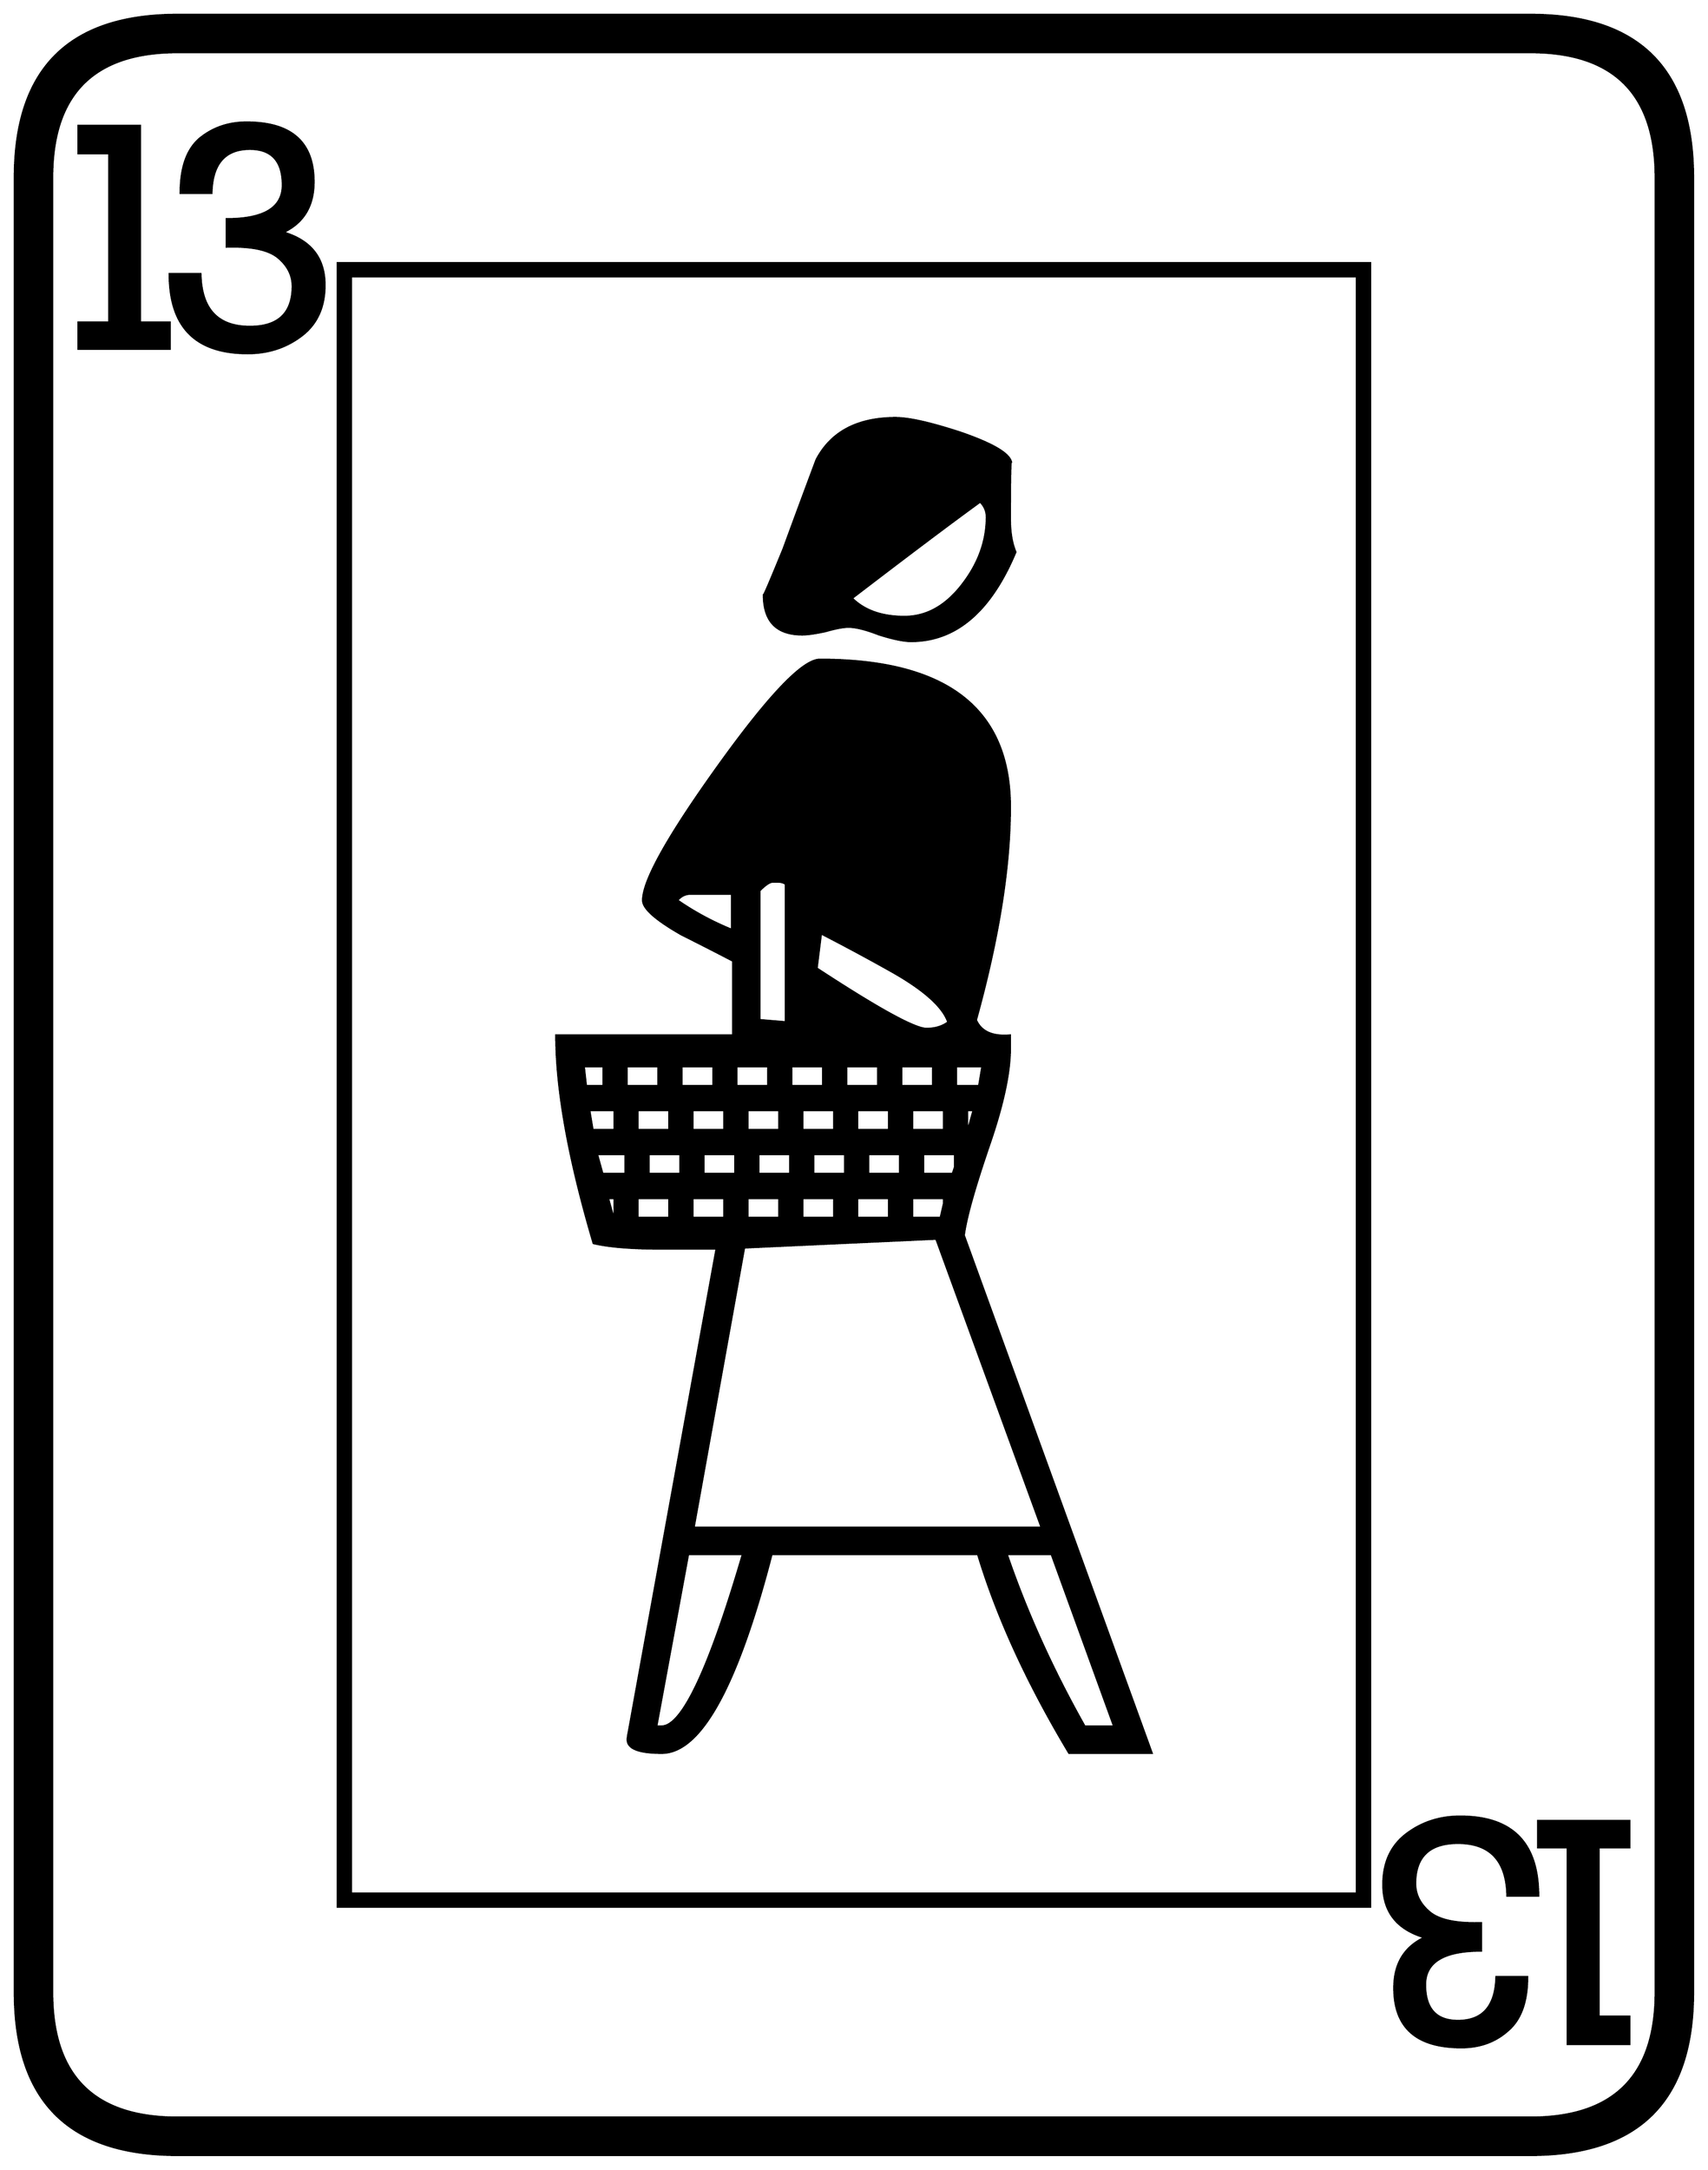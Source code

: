 


\begin{tikzpicture}[y=0.80pt, x=0.80pt, yscale=-1.0, xscale=1.0, inner sep=0pt, outer sep=0pt]
\begin{scope}[shift={(100.0,1706.0)},nonzero rule]
  \path[draw=.,fill=.,line width=1.600pt] (1578.0,244.0) .. controls
    (1578.0,342.667) and (1528.667,392.0) .. (1430.0,392.0) --
    (198.0,392.0) .. controls (99.333,392.0) and (50.0,342.667) ..
    (50.0,244.0) -- (50.0,-1408.0) .. controls (50.0,-1506.667)
    and (99.333,-1556.0) .. (198.0,-1556.0) -- (1430.0,-1556.0) ..
    controls (1528.667,-1556.0) and (1578.0,-1506.667) ..
    (1578.0,-1408.0) -- (1578.0,244.0) -- cycle(1544.0,244.0) --
    (1544.0,-1408.0) .. controls (1544.0,-1484.0) and
    (1506.0,-1522.0) .. (1430.0,-1522.0) -- (198.0,-1522.0) ..
    controls (122.0,-1522.0) and (84.0,-1484.0) ..
    (84.0,-1408.0) -- (84.0,244.0) .. controls (84.0,320.0) and
    (122.0,358.0) .. (198.0,358.0) -- (1430.0,358.0) .. controls
    (1506.0,358.0) and (1544.0,320.0) .. (1544.0,244.0) --
    cycle(332.0,-1310.0) .. controls (332.0,-1290.0) and
    (325.0,-1274.667) .. (311.0,-1264.0) .. controls
    (297.0,-1253.333) and (280.667,-1248.0) .. (262.0,-1248.0) ..
    controls (214.667,-1248.0) and (191.0,-1272.0) ..
    (191.0,-1320.0) -- (219.0,-1320.0) .. controls
    (219.667,-1288.0) and (234.667,-1272.0) .. (264.0,-1272.0) ..
    controls (290.0,-1272.0) and (303.0,-1284.333) ..
    (303.0,-1309.0) .. controls (303.0,-1319.0) and
    (298.667,-1327.667) .. (290.0,-1335.0) .. controls
    (281.333,-1342.333) and (265.667,-1345.667) .. (243.0,-1345.0) --
    (243.0,-1370.0) .. controls (277.0,-1370.0) and
    (294.0,-1380.333) .. (294.0,-1401.0) .. controls
    (294.0,-1423.0) and (284.0,-1434.0) .. (264.0,-1434.0) ..
    controls (241.333,-1434.0) and (229.667,-1420.667) ..
    (229.0,-1394.0) -- (201.0,-1394.0) .. controls
    (201.0,-1416.667) and (206.667,-1433.0) .. (218.0,-1443.0) ..
    controls (230.0,-1453.0) and (244.333,-1458.0) ..
    (261.0,-1458.0) .. controls (301.667,-1458.0) and
    (322.0,-1440.0) .. (322.0,-1404.0) .. controls
    (322.0,-1382.0) and (312.667,-1366.667) .. (294.0,-1358.0) ..
    controls (319.333,-1350.667) and (332.0,-1334.667) ..
    (332.0,-1310.0) -- cycle(191.0,-1252.0) -- (108.0,-1252.0)
    -- (108.0,-1276.0) -- (136.0,-1276.0) -- (136.0,-1430.0) --
    (108.0,-1430.0) -- (108.0,-1455.0) -- (164.0,-1455.0) --
    (164.0,-1276.0) -- (191.0,-1276.0) -- (191.0,-1252.0) --
    cycle(1284.0,166.0) -- (344.0,166.0) -- (344.0,-1330.0) --
    (1284.0,-1330.0) -- (1284.0,166.0) -- cycle(1520.0,291.0) --
    (1464.0,291.0) -- (1464.0,112.0) -- (1437.0,112.0) --
    (1437.0,88.0) -- (1520.0,88.0) -- (1520.0,112.0) --
    (1492.0,112.0) -- (1492.0,266.0) -- (1520.0,266.0) --
    (1520.0,291.0) -- cycle(1437.0,156.0) -- (1409.0,156.0) ..
    controls (1408.333,124.0) and (1393.333,108.0) .. (1364.0,108.0)
    .. controls (1338.0,108.0) and (1325.0,120.333) ..
    (1325.0,145.0) .. controls (1325.0,155.0) and (1329.333,163.667)
    .. (1338.0,171.0) .. controls (1346.667,178.333) and
    (1362.333,181.667) .. (1385.0,181.0) -- (1385.0,206.0) ..
    controls (1351.0,206.0) and (1334.0,216.333) .. (1334.0,237.0)
    .. controls (1334.0,259.0) and (1344.0,270.0) ..
    (1364.0,270.0) .. controls (1386.667,270.0) and (1398.333,256.667)
    .. (1399.0,230.0) -- (1427.0,230.0) .. controls
    (1427.0,252.667) and (1421.0,269.0) .. (1409.0,279.0) ..
    controls (1397.667,289.0) and (1383.667,294.0) .. (1367.0,294.0)
    .. controls (1326.333,294.0) and (1306.0,276.0) ..
    (1306.0,240.0) .. controls (1306.0,218.0) and (1315.333,202.667)
    .. (1334.0,194.0) .. controls (1308.667,186.667) and
    (1296.0,170.667) .. (1296.0,146.0) .. controls (1296.0,126.0)
    and (1303.0,110.667) .. (1317.0,100.0) .. controls
    (1331.0,89.333) and (1347.333,84.0) .. (1366.0,84.0) .. controls
    (1413.333,84.0) and (1437.0,108.0) .. (1437.0,156.0) --
    cycle(1272.0,154.0) -- (1272.0,-1318.0) -- (356.0,-1318.0)
    -- (356.0,154.0) -- (1272.0,154.0) -- cycle(961.0,-1067.0)
    .. controls (938.333,-1013.0) and (906.667,-986.0) ..
    (866.0,-986.0) .. controls (859.333,-986.0) and (849.667,-988.0)
    .. (837.0,-992.0) .. controls (825.0,-996.667) and
    (815.667,-999.0) .. (809.0,-999.0) .. controls (804.333,-999.0)
    and (797.333,-997.667) .. (788.0,-995.0) .. controls
    (778.667,-993.0) and (771.667,-992.0) .. (767.0,-992.0) ..
    controls (743.667,-992.0) and (732.0,-1004.0) ..
    (732.0,-1028.0) .. controls (732.0,-1026.667) and
    (738.0,-1040.667) .. (750.0,-1070.0) .. controls
    (760.0,-1097.333) and (770.0,-1124.333) .. (780.0,-1151.0) ..
    controls (793.333,-1176.333) and (817.333,-1189.0) ..
    (852.0,-1189.0) .. controls (864.0,-1189.0) and
    (883.333,-1184.667) .. (910.0,-1176.0) .. controls
    (939.333,-1166.0) and (955.0,-1157.0) .. (957.0,-1149.0) ..
    controls (956.333,-1151.0) and (956.0,-1133.667) ..
    (956.0,-1097.0) .. controls (956.0,-1085.0) and
    (957.667,-1075.0) .. (961.0,-1067.0) -- cycle(1085.0,26.0) --
    (1010.0,26.0) .. controls (972.0,-37.333) and (944.333,-97.667) ..
    (927.0,-155.0) -- (739.0,-155.0) .. controls (707.667,-34.333)
    and (674.333,26.0) .. (639.0,26.0) .. controls (618.333,26.0)
    and (608.0,22.0) .. (608.0,14.0) .. controls (608.0,12.667)
    and (608.333,10.333) .. (609.0,7.0) -- (689.0,-433.0) --
    (639.0,-433.0) .. controls (611.667,-433.0) and (591.0,-434.667)
    .. (577.0,-438.0) .. controls (554.333,-514.667) and
    (543.0,-577.667) .. (543.0,-627.0) -- (704.0,-627.0) --
    (704.0,-695.0) .. controls (688.667,-703.0) and (673.0,-711.0)
    .. (657.0,-719.0) .. controls (633.667,-732.333) and
    (622.0,-742.667) .. (622.0,-750.0) .. controls (622.0,-768.0)
    and (645.0,-809.0) .. (691.0,-873.0) .. controls
    (737.0,-937.0) and (767.667,-969.0) .. (783.0,-969.0) ..
    controls (898.333,-969.0) and (956.0,-924.333) .. (956.0,-835.0)
    .. controls (956.0,-780.333) and (945.667,-715.667) ..
    (925.0,-641.0) .. controls (929.667,-630.333) and (940.0,-625.667)
    .. (956.0,-627.0) -- (956.0,-615.0) .. controls
    (956.0,-593.667) and (950.0,-565.333) .. (938.0,-530.0) ..
    controls (924.0,-489.333) and (916.0,-461.0) .. (914.0,-445.0)
    -- (1085.0,26.0) -- cycle(935.0,-1099.0) .. controls
    (935.0,-1104.333) and (933.0,-1109.0) .. (929.0,-1113.0) ..
    controls (902.333,-1093.667) and (863.333,-1064.333) ..
    (812.0,-1025.0) .. controls (823.333,-1013.667) and
    (839.333,-1008.0) .. (860.0,-1008.0) .. controls
    (880.667,-1008.0) and (898.667,-1018.333) .. (914.0,-1039.0) ..
    controls (928.0,-1057.667) and (935.0,-1077.667) ..
    (935.0,-1099.0) -- cycle(900.0,-639.0) .. controls
    (895.333,-653.0) and (878.333,-668.333) .. (849.0,-685.0) ..
    controls (827.667,-697.0) and (806.0,-708.667) .. (784.0,-720.0)
    -- (780.0,-688.0) .. controls (836.0,-651.333) and
    (869.333,-633.0) .. (880.0,-633.0) .. controls (888.0,-633.0)
    and (894.667,-635.0) .. (900.0,-639.0) -- cycle(931.0,-599.0)
    -- (907.0,-599.0) -- (907.0,-581.0) -- (928.0,-581.0) --
    (931.0,-599.0) -- cycle(923.0,-559.0) -- (917.0,-559.0) --
    (917.0,-541.0) -- (918.0,-541.0) -- (923.0,-559.0) --
    cycle(886.0,-581.0) -- (886.0,-599.0) -- (857.0,-599.0) --
    (857.0,-581.0) -- (886.0,-581.0) -- cycle(752.0,-639.0) --
    (752.0,-765.0) .. controls (750.0,-766.333) and (747.667,-767.0)
    .. (745.0,-767.0) -- (740.0,-767.0) .. controls
    (737.333,-767.0) and (733.333,-764.333) .. (728.0,-759.0) --
    (728.0,-641.0) -- (752.0,-639.0) -- cycle(896.0,-541.0) --
    (896.0,-559.0) -- (867.0,-559.0) -- (867.0,-541.0) --
    (896.0,-541.0) -- cycle(703.0,-723.0) -- (703.0,-756.0) --
    (665.0,-756.0) .. controls (660.333,-756.0) and (656.333,-754.0)
    .. (653.0,-750.0) .. controls (668.333,-739.333) and
    (685.0,-730.333) .. (703.0,-723.0) -- cycle(836.0,-581.0) --
    (836.0,-599.0) -- (807.0,-599.0) -- (807.0,-581.0) --
    (836.0,-581.0) -- cycle(906.0,-507.0) -- (906.0,-519.0) --
    (877.0,-519.0) -- (877.0,-501.0) -- (904.0,-501.0) --
    (906.0,-507.0) -- cycle(846.0,-541.0) -- (846.0,-559.0) --
    (817.0,-559.0) -- (817.0,-541.0) -- (846.0,-541.0) --
    cycle(786.0,-581.0) -- (786.0,-599.0) -- (757.0,-599.0) --
    (757.0,-581.0) -- (786.0,-581.0) -- cycle(856.0,-501.0) --
    (856.0,-519.0) -- (827.0,-519.0) -- (827.0,-501.0) --
    (856.0,-501.0) -- cycle(896.0,-474.0) -- (896.0,-479.0) --
    (867.0,-479.0) -- (867.0,-461.0) -- (893.0,-461.0) --
    (896.0,-474.0) -- cycle(796.0,-541.0) -- (796.0,-559.0) --
    (767.0,-559.0) -- (767.0,-541.0) -- (796.0,-541.0) --
    cycle(736.0,-581.0) -- (736.0,-599.0) -- (707.0,-599.0) --
    (707.0,-581.0) -- (736.0,-581.0) -- cycle(806.0,-501.0) --
    (806.0,-519.0) -- (777.0,-519.0) -- (777.0,-501.0) --
    (806.0,-501.0) -- cycle(846.0,-461.0) -- (846.0,-479.0) --
    (817.0,-479.0) -- (817.0,-461.0) -- (846.0,-461.0) --
    cycle(746.0,-541.0) -- (746.0,-559.0) -- (717.0,-559.0) --
    (717.0,-541.0) -- (746.0,-541.0) -- cycle(686.0,-581.0) --
    (686.0,-599.0) -- (657.0,-599.0) -- (657.0,-581.0) --
    (686.0,-581.0) -- cycle(756.0,-501.0) -- (756.0,-519.0) --
    (727.0,-519.0) -- (727.0,-501.0) -- (756.0,-501.0) --
    cycle(796.0,-461.0) -- (796.0,-479.0) -- (767.0,-479.0) --
    (767.0,-461.0) -- (796.0,-461.0) -- cycle(696.0,-541.0) --
    (696.0,-559.0) -- (667.0,-559.0) -- (667.0,-541.0) --
    (696.0,-541.0) -- cycle(636.0,-581.0) -- (636.0,-599.0) --
    (607.0,-599.0) -- (607.0,-581.0) -- (636.0,-581.0) --
    cycle(706.0,-501.0) -- (706.0,-519.0) -- (677.0,-519.0) --
    (677.0,-501.0) -- (706.0,-501.0) -- cycle(746.0,-461.0) --
    (746.0,-479.0) -- (717.0,-479.0) -- (717.0,-461.0) --
    (746.0,-461.0) -- cycle(646.0,-541.0) -- (646.0,-559.0) --
    (617.0,-559.0) -- (617.0,-541.0) -- (646.0,-541.0) --
    cycle(586.0,-581.0) -- (586.0,-599.0) -- (568.0,-599.0) --
    (570.0,-581.0) -- (586.0,-581.0) -- cycle(656.0,-501.0) --
    (656.0,-519.0) -- (627.0,-519.0) -- (627.0,-501.0) --
    (656.0,-501.0) -- cycle(696.0,-461.0) -- (696.0,-479.0) --
    (667.0,-479.0) -- (667.0,-461.0) -- (696.0,-461.0) --
    cycle(985.0,-179.0) -- (889.0,-442.0) -- (714.0,-434.0) --
    (668.0,-179.0) -- (985.0,-179.0) -- cycle(596.0,-541.0) --
    (596.0,-559.0) -- (573.0,-559.0) -- (576.0,-541.0) --
    (596.0,-541.0) -- cycle(606.0,-501.0) -- (606.0,-519.0) --
    (580.0,-519.0) -- (585.0,-501.0) -- (606.0,-501.0) --
    cycle(646.0,-461.0) -- (646.0,-479.0) -- (617.0,-479.0) --
    (617.0,-461.0) -- (646.0,-461.0) -- cycle(1051.0,2.0) --
    (994.0,-155.0) -- (953.0,-155.0) .. controls (971.0,-102.333)
    and (994.667,-50.0) .. (1024.0,2.0) -- (1051.0,2.0) --
    cycle(596.0,-461.0) -- (596.0,-479.0) -- (590.0,-479.0) --
    (595.0,-461.0) -- (596.0,-461.0) -- cycle(713.0,-155.0) --
    (663.0,-155.0) -- (634.0,2.0) -- (639.0,2.0) .. controls
    (657.667,2.0) and (682.333,-50.333) .. (713.0,-155.0) -- cycle;
\end{scope}

\end{tikzpicture}


